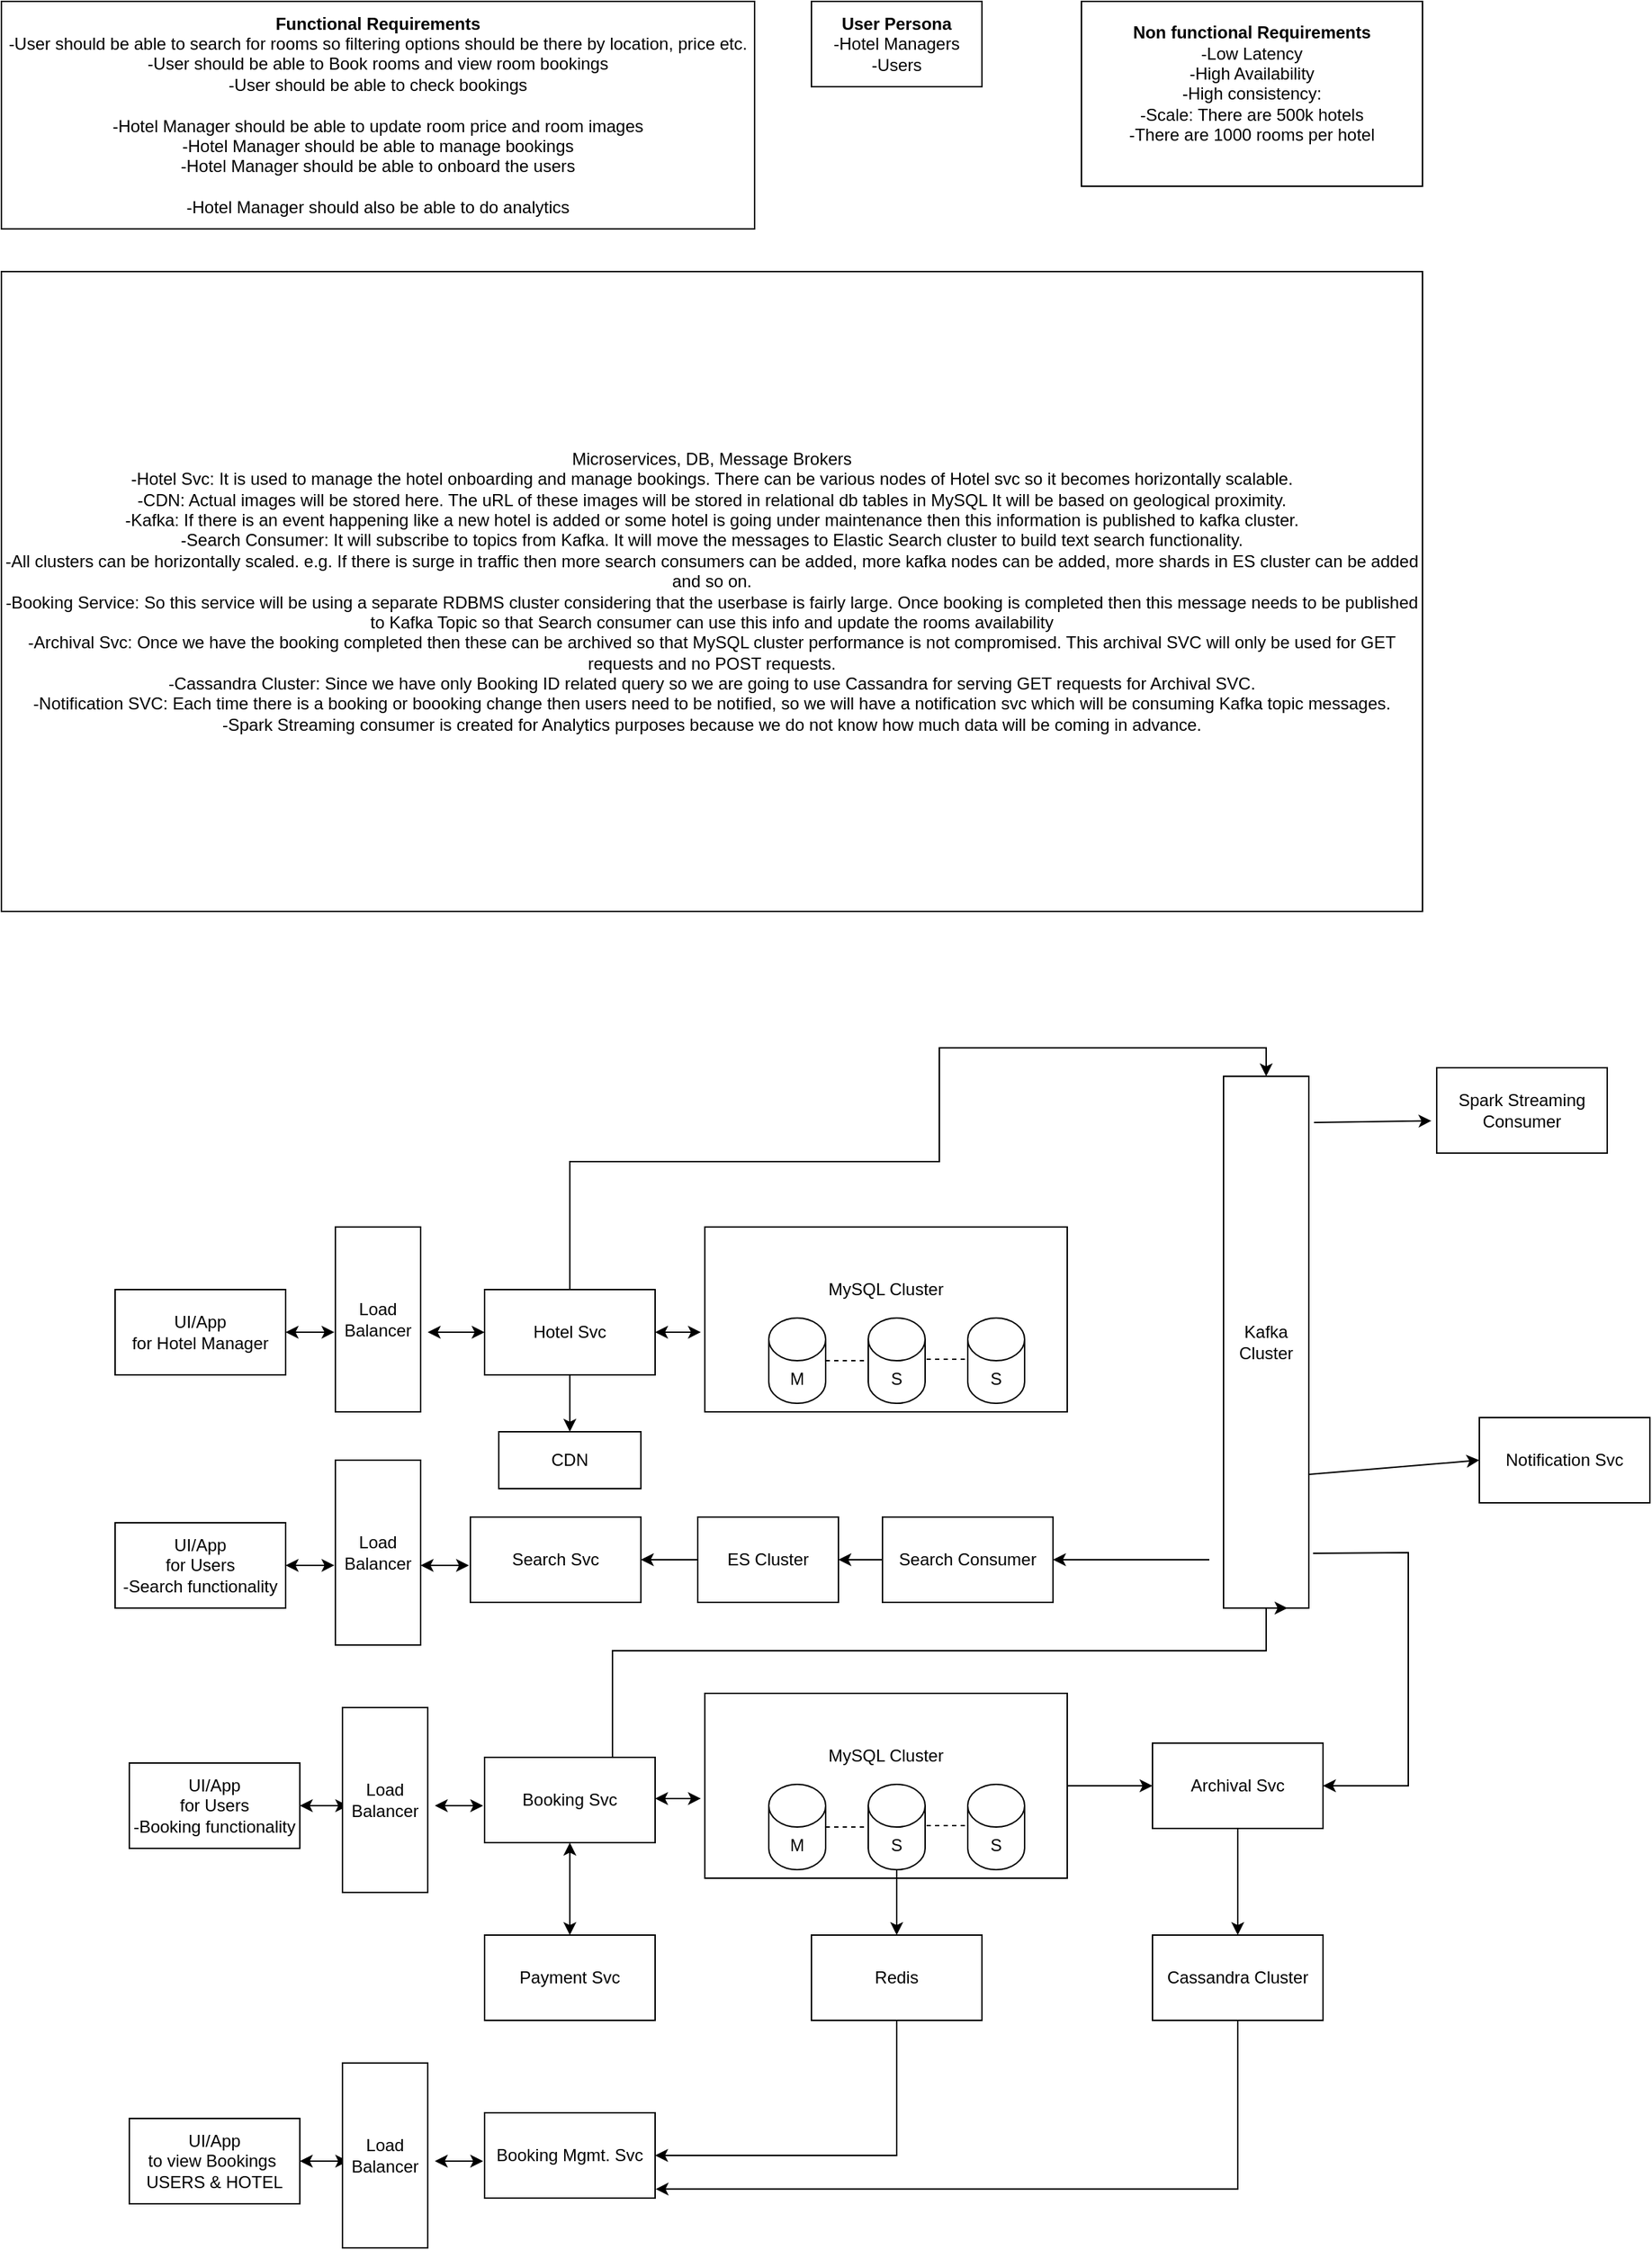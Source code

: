 <mxfile version="28.0.7">
  <diagram name="Page-1" id="xR8cId3RfPcgNPsCcaaC">
    <mxGraphModel dx="1025" dy="891" grid="1" gridSize="10" guides="1" tooltips="1" connect="1" arrows="1" fold="1" page="0" pageScale="1" pageWidth="850" pageHeight="1100" math="0" shadow="0">
      <root>
        <mxCell id="0" />
        <mxCell id="1" parent="0" />
        <mxCell id="cFwZTcnUXvjwuw0aLBm1-1" value="&lt;b&gt;User Persona&lt;/b&gt;&lt;div&gt;-Hotel Managers&lt;/div&gt;&lt;div&gt;-Users&lt;/div&gt;" style="rounded=0;whiteSpace=wrap;html=1;" vertex="1" parent="1">
          <mxGeometry x="610" y="-40" width="120" height="60" as="geometry" />
        </mxCell>
        <mxCell id="cFwZTcnUXvjwuw0aLBm1-3" value="Functional Requirements&lt;div&gt;&lt;span style=&quot;font-weight: normal;&quot;&gt;-User should be able to search for rooms so filtering options should be there by location, price etc.&lt;/span&gt;&lt;/div&gt;&lt;div&gt;&lt;span style=&quot;font-weight: normal;&quot;&gt;-User should be able to Book rooms and view room bookings&lt;/span&gt;&lt;/div&gt;&lt;div&gt;&lt;span style=&quot;font-weight: normal;&quot;&gt;-User should be able to check bookings&lt;/span&gt;&lt;/div&gt;&lt;div&gt;&lt;span style=&quot;font-weight: normal;&quot;&gt;&lt;br&gt;&lt;/span&gt;&lt;/div&gt;&lt;div&gt;&lt;span style=&quot;font-weight: normal;&quot;&gt;-Hotel Manager should be able to update room price and room images&lt;/span&gt;&lt;/div&gt;&lt;div&gt;&lt;span style=&quot;font-weight: normal;&quot;&gt;-Hotel Manager should be able to manage bookings&lt;/span&gt;&lt;/div&gt;&lt;div&gt;&lt;span style=&quot;font-weight: normal;&quot;&gt;-Hotel Manager should be able to onboard the users&lt;/span&gt;&lt;/div&gt;&lt;div&gt;&lt;span style=&quot;font-weight: normal;&quot;&gt;&lt;br&gt;&lt;/span&gt;&lt;/div&gt;&lt;div&gt;&lt;span style=&quot;font-weight: normal;&quot;&gt;-Hotel Manager should also be able to do analytics&lt;/span&gt;&lt;/div&gt;" style="rounded=0;whiteSpace=wrap;html=1;fontStyle=1" vertex="1" parent="1">
          <mxGeometry x="40" y="-40" width="530" height="160" as="geometry" />
        </mxCell>
        <mxCell id="cFwZTcnUXvjwuw0aLBm1-4" value="&lt;b&gt;Non functional Requirements&lt;/b&gt;&lt;div&gt;-Low Latency&lt;/div&gt;&lt;div&gt;-High Availability&lt;/div&gt;&lt;div&gt;-High consistency:&lt;/div&gt;&lt;div&gt;-Scale: There are 500k hotels&lt;/div&gt;&lt;div&gt;-There are 1000 rooms per hotel&lt;/div&gt;&lt;div&gt;&lt;br&gt;&lt;/div&gt;" style="rounded=0;whiteSpace=wrap;html=1;fontStyle=0" vertex="1" parent="1">
          <mxGeometry x="800" y="-40" width="240" height="130" as="geometry" />
        </mxCell>
        <mxCell id="cFwZTcnUXvjwuw0aLBm1-6" value="UI/App&lt;div&gt;for Hotel Manager&lt;/div&gt;" style="rounded=0;whiteSpace=wrap;html=1;" vertex="1" parent="1">
          <mxGeometry x="120" y="866" width="120" height="60" as="geometry" />
        </mxCell>
        <mxCell id="cFwZTcnUXvjwuw0aLBm1-7" value="Microservices, DB, Message Brokers&lt;div&gt;-Hotel Svc: It is used to manage the hotel onboarding and manage bookings. There can be various nodes of Hotel svc so it becomes horizontally scalable.&lt;/div&gt;&lt;div&gt;-CDN: Actual images will be stored here. The uRL of these images will be stored in relational db tables in MySQL It will be based on geological proximity.&lt;/div&gt;&lt;div&gt;-Kafka: If there is an event happening like a new hotel is added or some hotel is going under maintenance then this information is published to kafka cluster.&lt;/div&gt;&lt;div&gt;-Search Consumer: It will subscribe to topics from Kafka. It will move the messages to Elastic Search cluster to build text search functionality.&lt;/div&gt;&lt;div&gt;-All clusters can be horizontally scaled. e.g. If there is surge in traffic then more search consumers can be added, more kafka nodes can be added, more shards in ES cluster can be added and so on.&lt;/div&gt;&lt;div&gt;-Booking Service: So this service will be using a separate RDBMS cluster considering that the userbase is fairly large. Once booking is completed then this message needs to be published to Kafka Topic so that Search consumer can use this info and update the rooms availability&lt;/div&gt;&lt;div&gt;-Archival Svc: Once we have the booking completed then these can be archived so that MySQL cluster performance is not compromised. This archival SVC will only be used for GET requests and no POST requests.&lt;/div&gt;&lt;div&gt;-Cassandra Cluster: Since we have only Booking ID related query so we are going to use Cassandra for serving GET requests for Archival SVC.&lt;/div&gt;&lt;div&gt;-Notification SVC: Each time there is a booking or boooking change then users need to be notified, so we will have a notification svc which will be consuming Kafka topic messages.&lt;/div&gt;&lt;div&gt;-Spark Streaming consumer is created for Analytics purposes because we do not know how much data will be coming in advance.&lt;/div&gt;" style="rounded=0;whiteSpace=wrap;html=1;" vertex="1" parent="1">
          <mxGeometry x="40" y="150" width="1000" height="450" as="geometry" />
        </mxCell>
        <mxCell id="cFwZTcnUXvjwuw0aLBm1-8" value="Load&lt;div&gt;Balancer&lt;/div&gt;" style="rounded=0;whiteSpace=wrap;html=1;" vertex="1" parent="1">
          <mxGeometry x="275" y="822" width="60" height="130" as="geometry" />
        </mxCell>
        <mxCell id="cFwZTcnUXvjwuw0aLBm1-10" value="" style="endArrow=classic;startArrow=classic;html=1;rounded=0;entryX=-0.011;entryY=0.569;entryDx=0;entryDy=0;entryPerimeter=0;" edge="1" parent="1" target="cFwZTcnUXvjwuw0aLBm1-8">
          <mxGeometry width="50" height="50" relative="1" as="geometry">
            <mxPoint x="240" y="896" as="sourcePoint" />
            <mxPoint x="290" y="846" as="targetPoint" />
          </mxGeometry>
        </mxCell>
        <mxCell id="cFwZTcnUXvjwuw0aLBm1-23" value="" style="edgeStyle=orthogonalEdgeStyle;rounded=0;orthogonalLoop=1;jettySize=auto;html=1;" edge="1" parent="1" source="cFwZTcnUXvjwuw0aLBm1-12" target="cFwZTcnUXvjwuw0aLBm1-22">
          <mxGeometry relative="1" as="geometry" />
        </mxCell>
        <mxCell id="cFwZTcnUXvjwuw0aLBm1-30" style="edgeStyle=orthogonalEdgeStyle;rounded=0;orthogonalLoop=1;jettySize=auto;html=1;entryX=0.5;entryY=0;entryDx=0;entryDy=0;" edge="1" parent="1" source="cFwZTcnUXvjwuw0aLBm1-12" target="cFwZTcnUXvjwuw0aLBm1-28">
          <mxGeometry relative="1" as="geometry">
            <Array as="points">
              <mxPoint x="440" y="776" />
              <mxPoint x="700" y="776" />
              <mxPoint x="700" y="696" />
              <mxPoint x="930" y="696" />
            </Array>
          </mxGeometry>
        </mxCell>
        <mxCell id="cFwZTcnUXvjwuw0aLBm1-12" value="Hotel Svc" style="rounded=0;whiteSpace=wrap;html=1;" vertex="1" parent="1">
          <mxGeometry x="380" y="866" width="120" height="60" as="geometry" />
        </mxCell>
        <mxCell id="cFwZTcnUXvjwuw0aLBm1-13" value="MySQL Cluster&lt;div&gt;&lt;br&gt;&lt;/div&gt;&lt;div&gt;&lt;br&gt;&lt;/div&gt;&lt;div&gt;&lt;br&gt;&lt;/div&gt;" style="rounded=0;whiteSpace=wrap;html=1;" vertex="1" parent="1">
          <mxGeometry x="535" y="822" width="255" height="130" as="geometry" />
        </mxCell>
        <mxCell id="cFwZTcnUXvjwuw0aLBm1-14" value="" style="endArrow=classic;startArrow=classic;html=1;rounded=0;entryX=-0.011;entryY=0.569;entryDx=0;entryDy=0;entryPerimeter=0;" edge="1" parent="1" target="cFwZTcnUXvjwuw0aLBm1-13">
          <mxGeometry width="50" height="50" relative="1" as="geometry">
            <mxPoint x="500" y="896" as="sourcePoint" />
            <mxPoint x="550" y="846" as="targetPoint" />
          </mxGeometry>
        </mxCell>
        <mxCell id="cFwZTcnUXvjwuw0aLBm1-15" value="" style="endArrow=classic;startArrow=classic;html=1;rounded=0;exitX=1.083;exitY=0.569;exitDx=0;exitDy=0;exitPerimeter=0;entryX=0;entryY=0.5;entryDx=0;entryDy=0;" edge="1" parent="1" source="cFwZTcnUXvjwuw0aLBm1-8" target="cFwZTcnUXvjwuw0aLBm1-12">
          <mxGeometry width="50" height="50" relative="1" as="geometry">
            <mxPoint x="530" y="846" as="sourcePoint" />
            <mxPoint x="580" y="796" as="targetPoint" />
          </mxGeometry>
        </mxCell>
        <mxCell id="cFwZTcnUXvjwuw0aLBm1-17" value="M" style="shape=cylinder3;whiteSpace=wrap;html=1;boundedLbl=1;backgroundOutline=1;size=15;" vertex="1" parent="1">
          <mxGeometry x="580" y="886" width="40" height="60" as="geometry" />
        </mxCell>
        <mxCell id="cFwZTcnUXvjwuw0aLBm1-18" value="S" style="shape=cylinder3;whiteSpace=wrap;html=1;boundedLbl=1;backgroundOutline=1;size=15;" vertex="1" parent="1">
          <mxGeometry x="650" y="886" width="40" height="60" as="geometry" />
        </mxCell>
        <mxCell id="cFwZTcnUXvjwuw0aLBm1-19" value="S" style="shape=cylinder3;whiteSpace=wrap;html=1;boundedLbl=1;backgroundOutline=1;size=15;" vertex="1" parent="1">
          <mxGeometry x="720" y="886" width="40" height="60" as="geometry" />
        </mxCell>
        <mxCell id="cFwZTcnUXvjwuw0aLBm1-20" value="" style="endArrow=none;dashed=1;html=1;rounded=0;exitX=1;exitY=0.5;exitDx=0;exitDy=0;exitPerimeter=0;entryX=0;entryY=0.5;entryDx=0;entryDy=0;entryPerimeter=0;" edge="1" parent="1" source="cFwZTcnUXvjwuw0aLBm1-17" target="cFwZTcnUXvjwuw0aLBm1-18">
          <mxGeometry width="50" height="50" relative="1" as="geometry">
            <mxPoint x="530" y="846" as="sourcePoint" />
            <mxPoint x="580" y="796" as="targetPoint" />
          </mxGeometry>
        </mxCell>
        <mxCell id="cFwZTcnUXvjwuw0aLBm1-21" value="" style="endArrow=none;dashed=1;html=1;rounded=0;exitX=1;exitY=0.5;exitDx=0;exitDy=0;exitPerimeter=0;entryX=0;entryY=0.5;entryDx=0;entryDy=0;entryPerimeter=0;" edge="1" parent="1">
          <mxGeometry width="50" height="50" relative="1" as="geometry">
            <mxPoint x="691" y="915" as="sourcePoint" />
            <mxPoint x="721" y="915" as="targetPoint" />
          </mxGeometry>
        </mxCell>
        <mxCell id="cFwZTcnUXvjwuw0aLBm1-22" value="CDN" style="rounded=0;whiteSpace=wrap;html=1;" vertex="1" parent="1">
          <mxGeometry x="390" y="966" width="100" height="40" as="geometry" />
        </mxCell>
        <mxCell id="cFwZTcnUXvjwuw0aLBm1-28" value="Kafka Cluster" style="rounded=0;whiteSpace=wrap;html=1;" vertex="1" parent="1">
          <mxGeometry x="900" y="716" width="60" height="374" as="geometry" />
        </mxCell>
        <mxCell id="cFwZTcnUXvjwuw0aLBm1-34" value="" style="edgeStyle=orthogonalEdgeStyle;rounded=0;orthogonalLoop=1;jettySize=auto;html=1;" edge="1" parent="1" source="cFwZTcnUXvjwuw0aLBm1-31" target="cFwZTcnUXvjwuw0aLBm1-33">
          <mxGeometry relative="1" as="geometry" />
        </mxCell>
        <mxCell id="cFwZTcnUXvjwuw0aLBm1-31" value="Search Consumer" style="rounded=0;whiteSpace=wrap;html=1;" vertex="1" parent="1">
          <mxGeometry x="660" y="1026" width="120" height="60" as="geometry" />
        </mxCell>
        <mxCell id="cFwZTcnUXvjwuw0aLBm1-32" value="" style="endArrow=classic;html=1;rounded=0;entryX=1;entryY=0.5;entryDx=0;entryDy=0;" edge="1" parent="1" target="cFwZTcnUXvjwuw0aLBm1-31">
          <mxGeometry width="50" height="50" relative="1" as="geometry">
            <mxPoint x="890" y="1056" as="sourcePoint" />
            <mxPoint x="580" y="960" as="targetPoint" />
          </mxGeometry>
        </mxCell>
        <mxCell id="cFwZTcnUXvjwuw0aLBm1-36" value="" style="edgeStyle=orthogonalEdgeStyle;rounded=0;orthogonalLoop=1;jettySize=auto;html=1;" edge="1" parent="1" source="cFwZTcnUXvjwuw0aLBm1-33" target="cFwZTcnUXvjwuw0aLBm1-35">
          <mxGeometry relative="1" as="geometry" />
        </mxCell>
        <mxCell id="cFwZTcnUXvjwuw0aLBm1-33" value="ES Cluster" style="rounded=0;whiteSpace=wrap;html=1;" vertex="1" parent="1">
          <mxGeometry x="530" y="1026" width="99" height="60" as="geometry" />
        </mxCell>
        <mxCell id="cFwZTcnUXvjwuw0aLBm1-35" value="Search Svc" style="rounded=0;whiteSpace=wrap;html=1;" vertex="1" parent="1">
          <mxGeometry x="370" y="1026" width="120" height="60" as="geometry" />
        </mxCell>
        <mxCell id="cFwZTcnUXvjwuw0aLBm1-37" value="UI/App&lt;div&gt;for Users&lt;/div&gt;&lt;div&gt;-Search functionality&lt;/div&gt;" style="rounded=0;whiteSpace=wrap;html=1;" vertex="1" parent="1">
          <mxGeometry x="120" y="1030" width="120" height="60" as="geometry" />
        </mxCell>
        <mxCell id="cFwZTcnUXvjwuw0aLBm1-38" value="Load&lt;div&gt;Balancer&lt;/div&gt;" style="rounded=0;whiteSpace=wrap;html=1;" vertex="1" parent="1">
          <mxGeometry x="275" y="986" width="60" height="130" as="geometry" />
        </mxCell>
        <mxCell id="cFwZTcnUXvjwuw0aLBm1-39" value="" style="endArrow=classic;startArrow=classic;html=1;rounded=0;entryX=-0.011;entryY=0.569;entryDx=0;entryDy=0;entryPerimeter=0;" edge="1" parent="1" target="cFwZTcnUXvjwuw0aLBm1-38">
          <mxGeometry width="50" height="50" relative="1" as="geometry">
            <mxPoint x="240" y="1060" as="sourcePoint" />
            <mxPoint x="290" y="1010" as="targetPoint" />
          </mxGeometry>
        </mxCell>
        <mxCell id="cFwZTcnUXvjwuw0aLBm1-40" value="" style="endArrow=classic;startArrow=classic;html=1;rounded=0;entryX=-0.011;entryY=0.569;entryDx=0;entryDy=0;entryPerimeter=0;" edge="1" parent="1">
          <mxGeometry width="50" height="50" relative="1" as="geometry">
            <mxPoint x="335" y="1060" as="sourcePoint" />
            <mxPoint x="369" y="1060" as="targetPoint" />
          </mxGeometry>
        </mxCell>
        <mxCell id="cFwZTcnUXvjwuw0aLBm1-55" style="edgeStyle=orthogonalEdgeStyle;rounded=0;orthogonalLoop=1;jettySize=auto;html=1;entryX=0.75;entryY=1;entryDx=0;entryDy=0;" edge="1" parent="1" source="cFwZTcnUXvjwuw0aLBm1-41" target="cFwZTcnUXvjwuw0aLBm1-28">
          <mxGeometry relative="1" as="geometry">
            <Array as="points">
              <mxPoint x="470" y="1120" />
              <mxPoint x="930" y="1120" />
              <mxPoint x="930" y="1090" />
            </Array>
          </mxGeometry>
        </mxCell>
        <mxCell id="cFwZTcnUXvjwuw0aLBm1-41" value="Booking Svc" style="rounded=0;whiteSpace=wrap;html=1;" vertex="1" parent="1">
          <mxGeometry x="380" y="1195" width="120" height="60" as="geometry" />
        </mxCell>
        <mxCell id="cFwZTcnUXvjwuw0aLBm1-42" value="UI/App&lt;div&gt;for Users&lt;/div&gt;&lt;div&gt;-Booking functionality&lt;/div&gt;" style="rounded=0;whiteSpace=wrap;html=1;" vertex="1" parent="1">
          <mxGeometry x="130" y="1199" width="120" height="60" as="geometry" />
        </mxCell>
        <mxCell id="cFwZTcnUXvjwuw0aLBm1-43" value="" style="endArrow=classic;startArrow=classic;html=1;rounded=0;entryX=-0.011;entryY=0.569;entryDx=0;entryDy=0;entryPerimeter=0;" edge="1" parent="1">
          <mxGeometry width="50" height="50" relative="1" as="geometry">
            <mxPoint x="250" y="1229" as="sourcePoint" />
            <mxPoint x="284" y="1229" as="targetPoint" />
          </mxGeometry>
        </mxCell>
        <mxCell id="cFwZTcnUXvjwuw0aLBm1-44" value="" style="endArrow=classic;startArrow=classic;html=1;rounded=0;entryX=-0.011;entryY=0.569;entryDx=0;entryDy=0;entryPerimeter=0;" edge="1" parent="1">
          <mxGeometry width="50" height="50" relative="1" as="geometry">
            <mxPoint x="345" y="1229" as="sourcePoint" />
            <mxPoint x="379" y="1229" as="targetPoint" />
          </mxGeometry>
        </mxCell>
        <mxCell id="cFwZTcnUXvjwuw0aLBm1-45" value="Load&lt;div&gt;Balancer&lt;/div&gt;" style="rounded=0;whiteSpace=wrap;html=1;" vertex="1" parent="1">
          <mxGeometry x="280" y="1160" width="60" height="130" as="geometry" />
        </mxCell>
        <mxCell id="cFwZTcnUXvjwuw0aLBm1-60" value="" style="edgeStyle=orthogonalEdgeStyle;rounded=0;orthogonalLoop=1;jettySize=auto;html=1;" edge="1" parent="1" source="cFwZTcnUXvjwuw0aLBm1-46" target="cFwZTcnUXvjwuw0aLBm1-56">
          <mxGeometry relative="1" as="geometry" />
        </mxCell>
        <mxCell id="cFwZTcnUXvjwuw0aLBm1-46" value="MySQL Cluster&lt;div&gt;&lt;br&gt;&lt;/div&gt;&lt;div&gt;&lt;br&gt;&lt;/div&gt;&lt;div&gt;&lt;br&gt;&lt;/div&gt;" style="rounded=0;whiteSpace=wrap;html=1;" vertex="1" parent="1">
          <mxGeometry x="535" y="1150" width="255" height="130" as="geometry" />
        </mxCell>
        <mxCell id="cFwZTcnUXvjwuw0aLBm1-47" value="" style="endArrow=classic;startArrow=classic;html=1;rounded=0;entryX=-0.011;entryY=0.569;entryDx=0;entryDy=0;entryPerimeter=0;" edge="1" parent="1" target="cFwZTcnUXvjwuw0aLBm1-46">
          <mxGeometry width="50" height="50" relative="1" as="geometry">
            <mxPoint x="500" y="1224" as="sourcePoint" />
            <mxPoint x="550" y="1174" as="targetPoint" />
          </mxGeometry>
        </mxCell>
        <mxCell id="cFwZTcnUXvjwuw0aLBm1-48" value="M" style="shape=cylinder3;whiteSpace=wrap;html=1;boundedLbl=1;backgroundOutline=1;size=15;" vertex="1" parent="1">
          <mxGeometry x="580" y="1214" width="40" height="60" as="geometry" />
        </mxCell>
        <mxCell id="cFwZTcnUXvjwuw0aLBm1-64" value="" style="edgeStyle=orthogonalEdgeStyle;rounded=0;orthogonalLoop=1;jettySize=auto;html=1;" edge="1" parent="1" source="cFwZTcnUXvjwuw0aLBm1-49" target="cFwZTcnUXvjwuw0aLBm1-63">
          <mxGeometry relative="1" as="geometry" />
        </mxCell>
        <mxCell id="cFwZTcnUXvjwuw0aLBm1-49" value="S" style="shape=cylinder3;whiteSpace=wrap;html=1;boundedLbl=1;backgroundOutline=1;size=15;" vertex="1" parent="1">
          <mxGeometry x="650" y="1214" width="40" height="60" as="geometry" />
        </mxCell>
        <mxCell id="cFwZTcnUXvjwuw0aLBm1-50" value="S" style="shape=cylinder3;whiteSpace=wrap;html=1;boundedLbl=1;backgroundOutline=1;size=15;" vertex="1" parent="1">
          <mxGeometry x="720" y="1214" width="40" height="60" as="geometry" />
        </mxCell>
        <mxCell id="cFwZTcnUXvjwuw0aLBm1-51" value="" style="endArrow=none;dashed=1;html=1;rounded=0;exitX=1;exitY=0.5;exitDx=0;exitDy=0;exitPerimeter=0;entryX=0;entryY=0.5;entryDx=0;entryDy=0;entryPerimeter=0;" edge="1" parent="1" source="cFwZTcnUXvjwuw0aLBm1-48" target="cFwZTcnUXvjwuw0aLBm1-49">
          <mxGeometry width="50" height="50" relative="1" as="geometry">
            <mxPoint x="530" y="1174" as="sourcePoint" />
            <mxPoint x="580" y="1124" as="targetPoint" />
          </mxGeometry>
        </mxCell>
        <mxCell id="cFwZTcnUXvjwuw0aLBm1-52" value="" style="endArrow=none;dashed=1;html=1;rounded=0;exitX=1;exitY=0.5;exitDx=0;exitDy=0;exitPerimeter=0;entryX=0;entryY=0.5;entryDx=0;entryDy=0;entryPerimeter=0;" edge="1" parent="1">
          <mxGeometry width="50" height="50" relative="1" as="geometry">
            <mxPoint x="691" y="1243" as="sourcePoint" />
            <mxPoint x="721" y="1243" as="targetPoint" />
          </mxGeometry>
        </mxCell>
        <mxCell id="cFwZTcnUXvjwuw0aLBm1-53" value="Payment Svc" style="rounded=0;whiteSpace=wrap;html=1;" vertex="1" parent="1">
          <mxGeometry x="380" y="1320" width="120" height="60" as="geometry" />
        </mxCell>
        <mxCell id="cFwZTcnUXvjwuw0aLBm1-54" value="" style="endArrow=classic;startArrow=classic;html=1;rounded=0;exitX=0.5;exitY=0;exitDx=0;exitDy=0;entryX=0.5;entryY=1;entryDx=0;entryDy=0;" edge="1" parent="1" source="cFwZTcnUXvjwuw0aLBm1-53" target="cFwZTcnUXvjwuw0aLBm1-41">
          <mxGeometry width="50" height="50" relative="1" as="geometry">
            <mxPoint x="540" y="1280" as="sourcePoint" />
            <mxPoint x="590" y="1230" as="targetPoint" />
          </mxGeometry>
        </mxCell>
        <mxCell id="cFwZTcnUXvjwuw0aLBm1-62" value="" style="edgeStyle=orthogonalEdgeStyle;rounded=0;orthogonalLoop=1;jettySize=auto;html=1;" edge="1" parent="1" source="cFwZTcnUXvjwuw0aLBm1-56" target="cFwZTcnUXvjwuw0aLBm1-61">
          <mxGeometry relative="1" as="geometry" />
        </mxCell>
        <mxCell id="cFwZTcnUXvjwuw0aLBm1-56" value="Archival Svc" style="rounded=0;whiteSpace=wrap;html=1;" vertex="1" parent="1">
          <mxGeometry x="850" y="1185" width="120" height="60" as="geometry" />
        </mxCell>
        <mxCell id="cFwZTcnUXvjwuw0aLBm1-57" value="" style="endArrow=classic;html=1;rounded=0;exitX=1.05;exitY=0.897;exitDx=0;exitDy=0;exitPerimeter=0;entryX=1;entryY=0.5;entryDx=0;entryDy=0;" edge="1" parent="1" source="cFwZTcnUXvjwuw0aLBm1-28" target="cFwZTcnUXvjwuw0aLBm1-56">
          <mxGeometry width="50" height="50" relative="1" as="geometry">
            <mxPoint x="940" y="1260" as="sourcePoint" />
            <mxPoint x="990" y="1210" as="targetPoint" />
            <Array as="points">
              <mxPoint x="1030" y="1051" />
              <mxPoint x="1030" y="1130" />
              <mxPoint x="1030" y="1215" />
            </Array>
          </mxGeometry>
        </mxCell>
        <mxCell id="cFwZTcnUXvjwuw0aLBm1-61" value="Cassandra Cluster" style="rounded=0;whiteSpace=wrap;html=1;" vertex="1" parent="1">
          <mxGeometry x="850" y="1320" width="120" height="60" as="geometry" />
        </mxCell>
        <mxCell id="cFwZTcnUXvjwuw0aLBm1-70" style="edgeStyle=orthogonalEdgeStyle;rounded=0;orthogonalLoop=1;jettySize=auto;html=1;exitX=0.5;exitY=1;exitDx=0;exitDy=0;" edge="1" parent="1" source="cFwZTcnUXvjwuw0aLBm1-63" target="cFwZTcnUXvjwuw0aLBm1-65">
          <mxGeometry relative="1" as="geometry">
            <Array as="points">
              <mxPoint x="670" y="1475" />
            </Array>
          </mxGeometry>
        </mxCell>
        <mxCell id="cFwZTcnUXvjwuw0aLBm1-63" value="Redis" style="rounded=0;whiteSpace=wrap;html=1;" vertex="1" parent="1">
          <mxGeometry x="610" y="1320" width="120" height="60" as="geometry" />
        </mxCell>
        <mxCell id="cFwZTcnUXvjwuw0aLBm1-65" value="Booking Mgmt. Svc" style="rounded=0;whiteSpace=wrap;html=1;" vertex="1" parent="1">
          <mxGeometry x="380" y="1445" width="120" height="60" as="geometry" />
        </mxCell>
        <mxCell id="cFwZTcnUXvjwuw0aLBm1-66" value="UI/App&lt;div&gt;to view Bookings&amp;nbsp;&lt;/div&gt;&lt;div&gt;USERS &amp;amp; HOTEL&lt;/div&gt;" style="rounded=0;whiteSpace=wrap;html=1;" vertex="1" parent="1">
          <mxGeometry x="130" y="1449" width="120" height="60" as="geometry" />
        </mxCell>
        <mxCell id="cFwZTcnUXvjwuw0aLBm1-67" value="" style="endArrow=classic;startArrow=classic;html=1;rounded=0;entryX=-0.011;entryY=0.569;entryDx=0;entryDy=0;entryPerimeter=0;" edge="1" parent="1">
          <mxGeometry width="50" height="50" relative="1" as="geometry">
            <mxPoint x="250" y="1479" as="sourcePoint" />
            <mxPoint x="284" y="1479" as="targetPoint" />
          </mxGeometry>
        </mxCell>
        <mxCell id="cFwZTcnUXvjwuw0aLBm1-68" value="" style="endArrow=classic;startArrow=classic;html=1;rounded=0;entryX=-0.011;entryY=0.569;entryDx=0;entryDy=0;entryPerimeter=0;" edge="1" parent="1">
          <mxGeometry width="50" height="50" relative="1" as="geometry">
            <mxPoint x="345" y="1479" as="sourcePoint" />
            <mxPoint x="379" y="1479" as="targetPoint" />
          </mxGeometry>
        </mxCell>
        <mxCell id="cFwZTcnUXvjwuw0aLBm1-69" value="Load&lt;div&gt;Balancer&lt;/div&gt;" style="rounded=0;whiteSpace=wrap;html=1;" vertex="1" parent="1">
          <mxGeometry x="280" y="1410" width="60" height="130" as="geometry" />
        </mxCell>
        <mxCell id="cFwZTcnUXvjwuw0aLBm1-71" style="edgeStyle=orthogonalEdgeStyle;rounded=0;orthogonalLoop=1;jettySize=auto;html=1;entryX=1.003;entryY=0.894;entryDx=0;entryDy=0;entryPerimeter=0;" edge="1" parent="1" source="cFwZTcnUXvjwuw0aLBm1-61" target="cFwZTcnUXvjwuw0aLBm1-65">
          <mxGeometry relative="1" as="geometry">
            <Array as="points">
              <mxPoint x="910" y="1499" />
            </Array>
          </mxGeometry>
        </mxCell>
        <mxCell id="cFwZTcnUXvjwuw0aLBm1-72" value="Notification Svc" style="rounded=0;whiteSpace=wrap;html=1;" vertex="1" parent="1">
          <mxGeometry x="1080" y="956" width="120" height="60" as="geometry" />
        </mxCell>
        <mxCell id="cFwZTcnUXvjwuw0aLBm1-73" value="" style="endArrow=classic;html=1;rounded=0;entryX=0;entryY=0.5;entryDx=0;entryDy=0;" edge="1" parent="1" target="cFwZTcnUXvjwuw0aLBm1-72">
          <mxGeometry width="50" height="50" relative="1" as="geometry">
            <mxPoint x="960" y="996" as="sourcePoint" />
            <mxPoint x="1010" y="946" as="targetPoint" />
          </mxGeometry>
        </mxCell>
        <mxCell id="cFwZTcnUXvjwuw0aLBm1-74" value="Spark Streaming Consumer" style="rounded=0;whiteSpace=wrap;html=1;" vertex="1" parent="1">
          <mxGeometry x="1050" y="710" width="120" height="60" as="geometry" />
        </mxCell>
        <mxCell id="cFwZTcnUXvjwuw0aLBm1-75" value="" style="endArrow=classic;html=1;rounded=0;exitX=1.061;exitY=0.087;exitDx=0;exitDy=0;exitPerimeter=0;entryX=-0.031;entryY=0.622;entryDx=0;entryDy=0;entryPerimeter=0;" edge="1" parent="1" source="cFwZTcnUXvjwuw0aLBm1-28" target="cFwZTcnUXvjwuw0aLBm1-74">
          <mxGeometry width="50" height="50" relative="1" as="geometry">
            <mxPoint x="1110" y="800" as="sourcePoint" />
            <mxPoint x="1160" y="750" as="targetPoint" />
          </mxGeometry>
        </mxCell>
      </root>
    </mxGraphModel>
  </diagram>
</mxfile>

